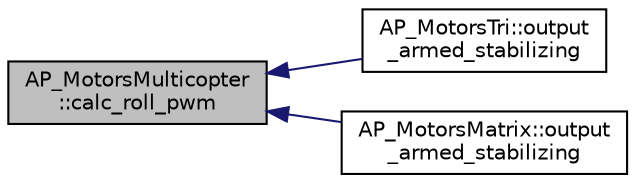 digraph "AP_MotorsMulticopter::calc_roll_pwm"
{
 // INTERACTIVE_SVG=YES
  edge [fontname="Helvetica",fontsize="10",labelfontname="Helvetica",labelfontsize="10"];
  node [fontname="Helvetica",fontsize="10",shape=record];
  rankdir="LR";
  Node1 [label="AP_MotorsMulticopter\l::calc_roll_pwm",height=0.2,width=0.4,color="black", fillcolor="grey75", style="filled", fontcolor="black"];
  Node1 -> Node2 [dir="back",color="midnightblue",fontsize="10",style="solid",fontname="Helvetica"];
  Node2 [label="AP_MotorsTri::output\l_armed_stabilizing",height=0.2,width=0.4,color="black", fillcolor="white", style="filled",URL="$classAP__MotorsTri.html#adb1243ee8f1454434568fc5113fcfa83"];
  Node1 -> Node3 [dir="back",color="midnightblue",fontsize="10",style="solid",fontname="Helvetica"];
  Node3 [label="AP_MotorsMatrix::output\l_armed_stabilizing",height=0.2,width=0.4,color="black", fillcolor="white", style="filled",URL="$classAP__MotorsMatrix.html#a32cad7f12087bf7106fe70a8d40f7419"];
}
